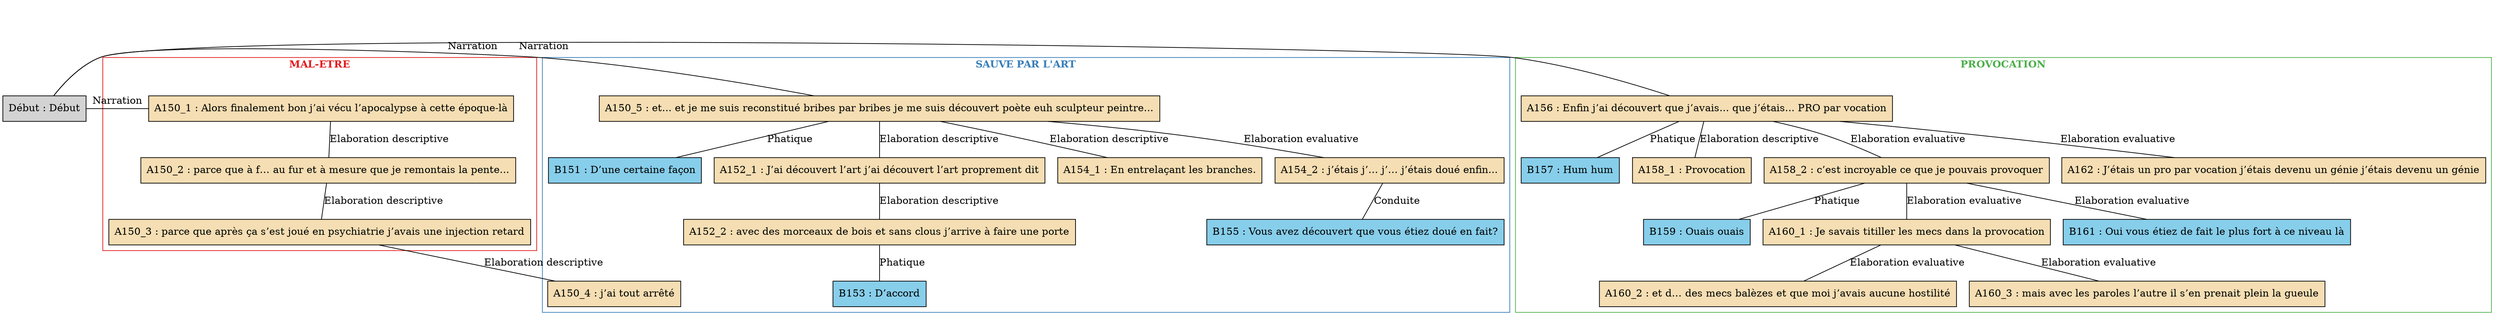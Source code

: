 digraph A10 {
	node [shape=box style=filled]
	newrank=true
	zero [style=invis]
	"Début" [label="Début : Début"]
	A150_1 [label="A150_1 : Alors finalement bon j’ai vécu l’apocalypse à cette époque-là" fillcolor=wheat]
	A150_2 [label="A150_2 : parce que à f… au fur et à mesure que je remontais la pente..." fillcolor=wheat]
	A150_3 [label="A150_3 : parce que après ça s’est joué en psychiatrie j’avais une injection retard" fillcolor=wheat]
	A150_4 [label="A150_4 : j’ai tout arrêté" fillcolor=wheat]
	A150_5 [label="A150_5 : et... et je me suis reconstitué bribes par bribes je me suis découvert poète euh sculpteur peintre..." fillcolor=wheat]
	B151 [label="B151 : D’une certaine façon" fillcolor=skyblue]
	A152_1 [label="A152_1 : J’ai découvert l’art j’ai découvert l’art proprement dit" fillcolor=wheat]
	A152_2 [label="A152_2 : avec des morceaux de bois et sans clous j’arrive à faire une porte" fillcolor=wheat]
	B153 [label="B153 : D’accord" fillcolor=skyblue]
	A154_1 [label="A154_1 : En entrelaçant les branches." fillcolor=wheat]
	A154_2 [label="A154_2 : j’étais j’… j’… j’étais doué enfin..." fillcolor=wheat]
	B155 [label="B155 : Vous avez découvert que vous étiez doué en fait?" fillcolor=skyblue]
	A156 [label="A156 : Enfin j’ai découvert que j’avais... que j’étais... PRO par vocation" fillcolor=wheat]
	B157 [label="B157 : Hum hum" fillcolor=skyblue]
	A158_1 [label="A158_1 : Provocation" fillcolor=wheat]
	A158_2 [label="A158_2 : c’est incroyable ce que je pouvais provoquer" fillcolor=wheat]
	B159 [label="B159 : Ouais ouais" fillcolor=skyblue]
	A160_1 [label="A160_1 : Je savais titiller les mecs dans la provocation" fillcolor=wheat]
	A160_2 [label="A160_2 : et d… des mecs balèzes et que moi j’avais aucune hostilité" fillcolor=wheat]
	A160_3 [label="A160_3 : mais avec les paroles l’autre il s’en prenait plein la gueule" fillcolor=wheat]
	B161 [label="B161 : Oui vous étiez de fait le plus fort à ce niveau là" fillcolor=skyblue]
	A162 [label="A162 : J’étais un pro par vocation j’étais devenu un génie j’étais devenu un génie" fillcolor=wheat]
	zero -> "Début" [label="" style=invis]
	zero -> A150_1 [style=invis weight=1]
	"Début" -> A150_1 [label=Narration constraint=false dir=none]
	A150_1 -> A150_2 [label="Elaboration descriptive" dir=none weight=2]
	A150_2 -> A150_3 [label="Elaboration descriptive" dir=none weight=2]
	A150_3 -> A150_4 [label="Elaboration descriptive" dir=none weight=2]
	zero -> A150_5 [style=invis weight=1]
	"Début" -> A150_5 [label=Narration constraint=false dir=none]
	A150_5 -> B151 [label=Phatique dir=none weight=2]
	A150_5 -> A152_1 [label="Elaboration descriptive" dir=none weight=2]
	A152_1 -> A152_2 [label="Elaboration descriptive" dir=none weight=2]
	A152_2 -> B153 [label=Phatique dir=none weight=2]
	A150_5 -> A154_1 [label="Elaboration descriptive" dir=none weight=2]
	A150_5 -> A154_2 [label="Elaboration evaluative" dir=none weight=2]
	A154_2 -> B155 [label=Conduite dir=none weight=2]
	zero -> A156 [style=invis weight=1]
	"Début" -> A156 [label=Narration constraint=false dir=none]
	A156 -> B157 [label=Phatique dir=none weight=2]
	A156 -> A158_1 [label="Elaboration descriptive" dir=none weight=2]
	A156 -> A158_2 [label="Elaboration evaluative" dir=none weight=2]
	A158_2 -> B159 [label=Phatique dir=none weight=2]
	A158_2 -> A160_1 [label="Elaboration evaluative" dir=none weight=2]
	A160_1 -> A160_2 [label="Elaboration evaluative" dir=none weight=2]
	A160_1 -> A160_3 [label="Elaboration evaluative" dir=none weight=2]
	A158_2 -> B161 [label="Elaboration evaluative" dir=none weight=2]
	A156 -> A162 [label="Elaboration evaluative" dir=none weight=2]
	subgraph cluster_1 {
		label=<<B>MAL-ETRE</B>>
		colorscheme=set19
		color=1
		fontcolor=1
		A150_1
		A150_2
		A150_3
	}
	subgraph cluster_2 {
		label=<<B>SAUVE PAR L'ART</B>>
		colorscheme=set19
		color=2
		fontcolor=2
		A150_4
		A150_5
		B151
		A152_1
		A152_2
		B153
		A154_1
		A154_2
		B155
	}
	subgraph cluster_3 {
		label=<<B>PROVOCATION</B>>
		colorscheme=set19
		color=3
		fontcolor=3
		A156
		B157
		A158_1
		A158_2
		B159
		A160_1
		A160_2
		A160_3
		B161
		A162
	}
}
